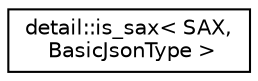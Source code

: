 digraph "Graphical Class Hierarchy"
{
 // LATEX_PDF_SIZE
  edge [fontname="Helvetica",fontsize="10",labelfontname="Helvetica",labelfontsize="10"];
  node [fontname="Helvetica",fontsize="10",shape=record];
  rankdir="LR";
  Node0 [label="detail::is_sax\< SAX,\l BasicJsonType \>",height=0.2,width=0.4,color="black", fillcolor="white", style="filled",URL="$structdetail_1_1is__sax.html",tooltip=" "];
}
